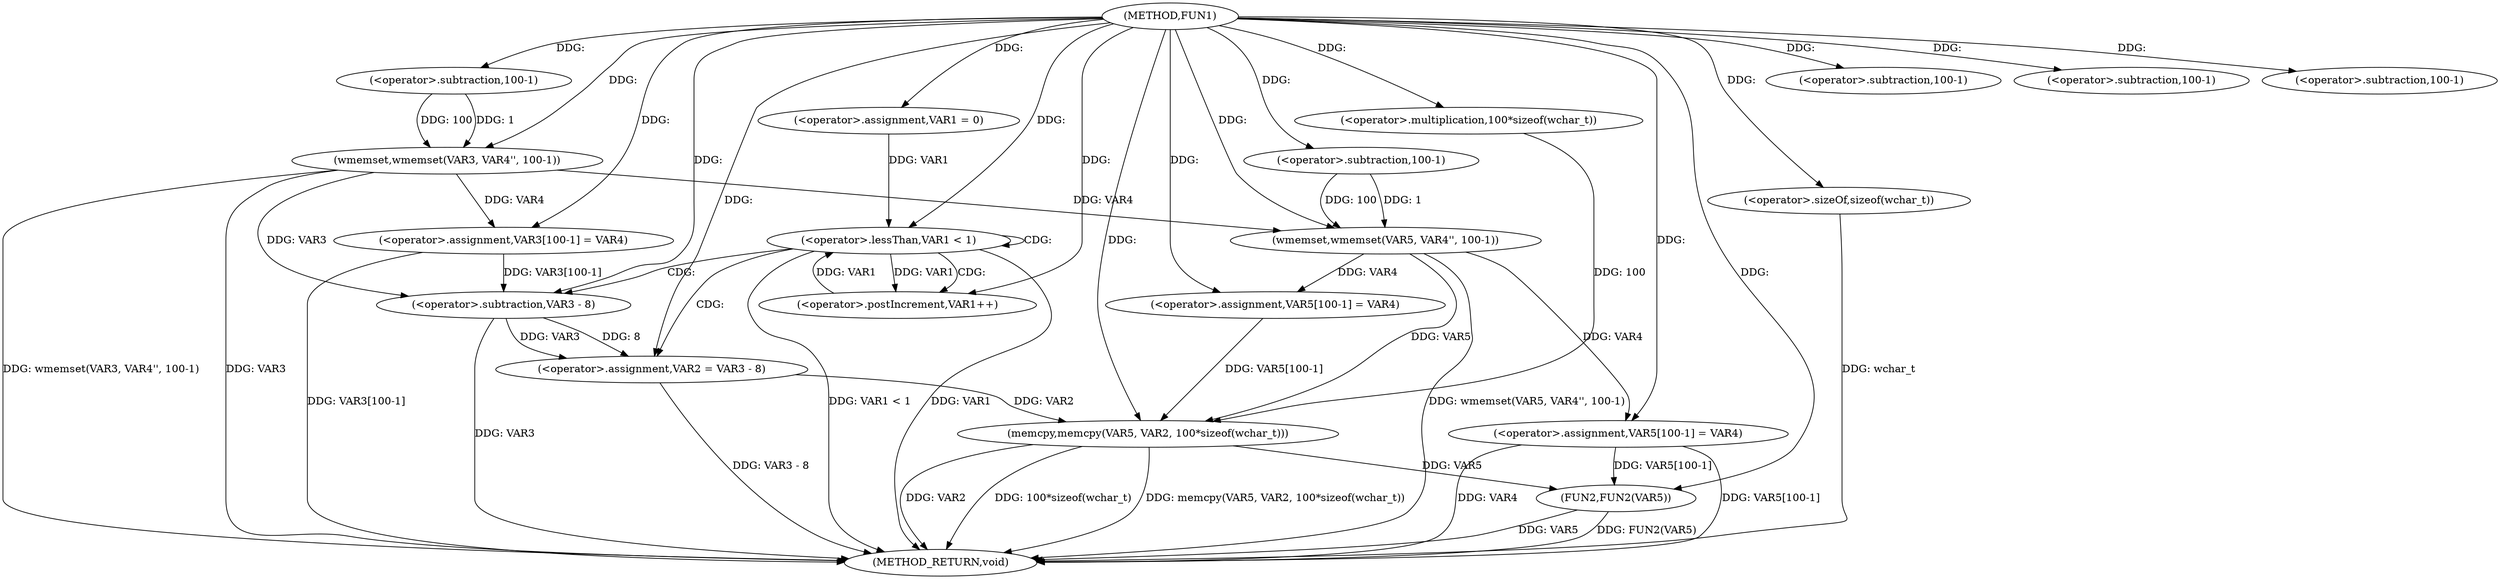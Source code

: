 digraph FUN1 {  
"1000100" [label = "(METHOD,FUN1)" ]
"1000164" [label = "(METHOD_RETURN,void)" ]
"1000105" [label = "(wmemset,wmemset(VAR3, VAR4'', 100-1))" ]
"1000108" [label = "(<operator>.subtraction,100-1)" ]
"1000111" [label = "(<operator>.assignment,VAR3[100-1] = VAR4)" ]
"1000114" [label = "(<operator>.subtraction,100-1)" ]
"1000119" [label = "(<operator>.assignment,VAR1 = 0)" ]
"1000122" [label = "(<operator>.lessThan,VAR1 < 1)" ]
"1000125" [label = "(<operator>.postIncrement,VAR1++)" ]
"1000128" [label = "(<operator>.assignment,VAR2 = VAR3 - 8)" ]
"1000130" [label = "(<operator>.subtraction,VAR3 - 8)" ]
"1000135" [label = "(wmemset,wmemset(VAR5, VAR4'', 100-1))" ]
"1000138" [label = "(<operator>.subtraction,100-1)" ]
"1000141" [label = "(<operator>.assignment,VAR5[100-1] = VAR4)" ]
"1000144" [label = "(<operator>.subtraction,100-1)" ]
"1000148" [label = "(memcpy,memcpy(VAR5, VAR2, 100*sizeof(wchar_t)))" ]
"1000151" [label = "(<operator>.multiplication,100*sizeof(wchar_t))" ]
"1000153" [label = "(<operator>.sizeOf,sizeof(wchar_t))" ]
"1000155" [label = "(<operator>.assignment,VAR5[100-1] = VAR4)" ]
"1000158" [label = "(<operator>.subtraction,100-1)" ]
"1000162" [label = "(FUN2,FUN2(VAR5))" ]
  "1000128" -> "1000164"  [ label = "DDG: VAR3 - 8"] 
  "1000148" -> "1000164"  [ label = "DDG: 100*sizeof(wchar_t)"] 
  "1000105" -> "1000164"  [ label = "DDG: wmemset(VAR3, VAR4'', 100-1)"] 
  "1000122" -> "1000164"  [ label = "DDG: VAR1"] 
  "1000148" -> "1000164"  [ label = "DDG: memcpy(VAR5, VAR2, 100*sizeof(wchar_t))"] 
  "1000111" -> "1000164"  [ label = "DDG: VAR3[100-1]"] 
  "1000153" -> "1000164"  [ label = "DDG: wchar_t"] 
  "1000135" -> "1000164"  [ label = "DDG: wmemset(VAR5, VAR4'', 100-1)"] 
  "1000122" -> "1000164"  [ label = "DDG: VAR1 < 1"] 
  "1000148" -> "1000164"  [ label = "DDG: VAR2"] 
  "1000105" -> "1000164"  [ label = "DDG: VAR3"] 
  "1000130" -> "1000164"  [ label = "DDG: VAR3"] 
  "1000155" -> "1000164"  [ label = "DDG: VAR5[100-1]"] 
  "1000162" -> "1000164"  [ label = "DDG: VAR5"] 
  "1000162" -> "1000164"  [ label = "DDG: FUN2(VAR5)"] 
  "1000155" -> "1000164"  [ label = "DDG: VAR4"] 
  "1000100" -> "1000105"  [ label = "DDG: "] 
  "1000108" -> "1000105"  [ label = "DDG: 100"] 
  "1000108" -> "1000105"  [ label = "DDG: 1"] 
  "1000100" -> "1000108"  [ label = "DDG: "] 
  "1000105" -> "1000111"  [ label = "DDG: VAR4"] 
  "1000100" -> "1000111"  [ label = "DDG: "] 
  "1000100" -> "1000114"  [ label = "DDG: "] 
  "1000100" -> "1000119"  [ label = "DDG: "] 
  "1000125" -> "1000122"  [ label = "DDG: VAR1"] 
  "1000119" -> "1000122"  [ label = "DDG: VAR1"] 
  "1000100" -> "1000122"  [ label = "DDG: "] 
  "1000122" -> "1000125"  [ label = "DDG: VAR1"] 
  "1000100" -> "1000125"  [ label = "DDG: "] 
  "1000130" -> "1000128"  [ label = "DDG: VAR3"] 
  "1000130" -> "1000128"  [ label = "DDG: 8"] 
  "1000100" -> "1000128"  [ label = "DDG: "] 
  "1000111" -> "1000130"  [ label = "DDG: VAR3[100-1]"] 
  "1000105" -> "1000130"  [ label = "DDG: VAR3"] 
  "1000100" -> "1000130"  [ label = "DDG: "] 
  "1000100" -> "1000135"  [ label = "DDG: "] 
  "1000105" -> "1000135"  [ label = "DDG: VAR4"] 
  "1000138" -> "1000135"  [ label = "DDG: 100"] 
  "1000138" -> "1000135"  [ label = "DDG: 1"] 
  "1000100" -> "1000138"  [ label = "DDG: "] 
  "1000135" -> "1000141"  [ label = "DDG: VAR4"] 
  "1000100" -> "1000141"  [ label = "DDG: "] 
  "1000100" -> "1000144"  [ label = "DDG: "] 
  "1000141" -> "1000148"  [ label = "DDG: VAR5[100-1]"] 
  "1000135" -> "1000148"  [ label = "DDG: VAR5"] 
  "1000100" -> "1000148"  [ label = "DDG: "] 
  "1000128" -> "1000148"  [ label = "DDG: VAR2"] 
  "1000151" -> "1000148"  [ label = "DDG: 100"] 
  "1000100" -> "1000151"  [ label = "DDG: "] 
  "1000100" -> "1000153"  [ label = "DDG: "] 
  "1000100" -> "1000155"  [ label = "DDG: "] 
  "1000135" -> "1000155"  [ label = "DDG: VAR4"] 
  "1000100" -> "1000158"  [ label = "DDG: "] 
  "1000148" -> "1000162"  [ label = "DDG: VAR5"] 
  "1000155" -> "1000162"  [ label = "DDG: VAR5[100-1]"] 
  "1000100" -> "1000162"  [ label = "DDG: "] 
  "1000122" -> "1000128"  [ label = "CDG: "] 
  "1000122" -> "1000125"  [ label = "CDG: "] 
  "1000122" -> "1000130"  [ label = "CDG: "] 
  "1000122" -> "1000122"  [ label = "CDG: "] 
}
